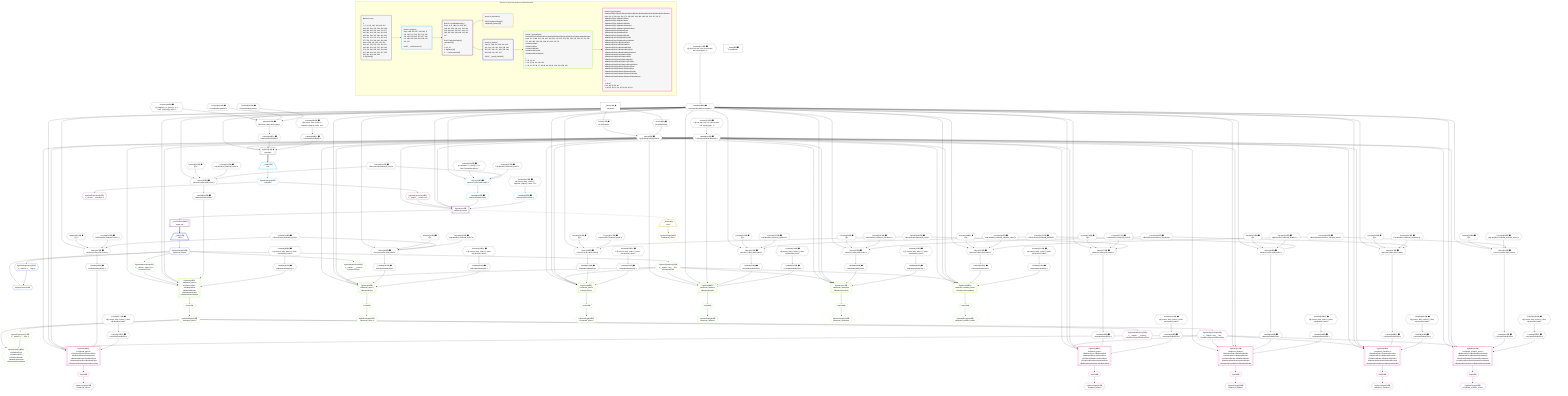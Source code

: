 %%{init: {'themeVariables': { 'fontSize': '12px'}}}%%
graph TD
    classDef path fill:#eee,stroke:#000,color:#000
    classDef plan fill:#fff,stroke-width:1px,color:#000
    classDef itemplan fill:#fff,stroke-width:2px,color:#000
    classDef unbatchedplan fill:#dff,stroke-width:1px,color:#000
    classDef sideeffectplan fill:#fcc,stroke-width:2px,color:#000
    classDef bucket fill:#f6f6f6,color:#000,stroke-width:2px,text-align:left


    %% plan dependencies
    PgSelect6[["PgSelect[6∈0] ➊<br />ᐸpeopleᐳ"]]:::plan
    Object9{{"Object[9∈0] ➊<br />ᐸ{pgSettings,withPgClient}ᐳ"}}:::plan
    Lambda188{{"Lambda[188∈0] ➊<br />ᐸcalculateShouldReverseOrderᐳ"}}:::plan
    Lambda191{{"Lambda[191∈0] ➊<br />ᐸcalculateLimitAndOffsetSQLᐳ"}}:::plan
    Lambda364{{"Lambda[364∈0] ➊<br />ᐸcalculateOrderBySQLᐳ"}}:::plan
    Lambda369{{"Lambda[369∈0] ➊<br />ᐸcalculateOrderBySQLᐳ"}}:::plan
    Object9 & Lambda188 & Lambda191 & Lambda364 & Lambda369 --> PgSelect6
    Object195{{"Object[195∈0] ➊<br />ᐸ{reverse,orders,alias,codec}ᐳ"}}:::plan
    Constant192{{"Constant[192∈0] ➊<br />ᐸ[]ᐳ"}}:::plan
    Constant193{{"Constant[193∈0] ➊<br />ᐸsql.identifier(”relational_topics”)ᐳ"}}:::plan
    Constant194{{"Constant[194∈0] ➊<br />ᐸRecordCodec(relational_topics)ᐳ"}}:::plan
    Lambda188 & Constant192 & Constant193 & Constant194 --> Object195
    Object209{{"Object[209∈0] ➊<br />ᐸ{reverse,orders,alias,codec}ᐳ"}}:::plan
    Constant206{{"Constant[206∈0] ➊<br />ᐸ[]ᐳ"}}:::plan
    Constant207{{"Constant[207∈0] ➊<br />ᐸsql.identifier(”relational_posts”)ᐳ"}}:::plan
    Constant208{{"Constant[208∈0] ➊<br />ᐸRecordCodec(relational_posts)ᐳ"}}:::plan
    Lambda188 & Constant206 & Constant207 & Constant208 --> Object209
    Object223{{"Object[223∈0] ➊<br />ᐸ{reverse,orders,alias,codec}ᐳ"}}:::plan
    Constant220{{"Constant[220∈0] ➊<br />ᐸ[]ᐳ"}}:::plan
    Constant221{{"Constant[221∈0] ➊<br />ᐸsql.identifier(”relational_dividers”)ᐳ"}}:::plan
    Constant222{{"Constant[222∈0] ➊<br />ᐸRecordCodec(relational_dividers)ᐳ"}}:::plan
    Lambda188 & Constant220 & Constant221 & Constant222 --> Object223
    Object237{{"Object[237∈0] ➊<br />ᐸ{reverse,orders,alias,codec}ᐳ"}}:::plan
    Constant234{{"Constant[234∈0] ➊<br />ᐸ[]ᐳ"}}:::plan
    Constant235{{"Constant[235∈0] ➊<br />ᐸsql.identifier(”relational_checklists”)ᐳ"}}:::plan
    Constant236{{"Constant[236∈0] ➊<br />ᐸRecordCodec(relational_checklists)ᐳ"}}:::plan
    Lambda188 & Constant234 & Constant235 & Constant236 --> Object237
    Object251{{"Object[251∈0] ➊<br />ᐸ{reverse,orders,alias,codec}ᐳ"}}:::plan
    Constant248{{"Constant[248∈0] ➊<br />ᐸ[]ᐳ"}}:::plan
    Constant249{{"Constant[249∈0] ➊<br />ᐸsql.identifier(”relational_checklist_items”)ᐳ"}}:::plan
    Constant250{{"Constant[250∈0] ➊<br />ᐸRecordCodec(relational_checklist_items)ᐳ"}}:::plan
    Lambda188 & Constant248 & Constant249 & Constant250 --> Object251
    Object265{{"Object[265∈0] ➊<br />ᐸ{reverse,orders,alias,codec}ᐳ"}}:::plan
    Constant262{{"Constant[262∈0] ➊<br />ᐸ[]ᐳ"}}:::plan
    Constant263{{"Constant[263∈0] ➊<br />ᐸsql.identifier(”relational_topics”)ᐳ"}}:::plan
    Lambda188 & Constant262 & Constant263 & Constant194 --> Object265
    Object279{{"Object[279∈0] ➊<br />ᐸ{reverse,orders,alias,codec}ᐳ"}}:::plan
    Constant276{{"Constant[276∈0] ➊<br />ᐸ[]ᐳ"}}:::plan
    Constant277{{"Constant[277∈0] ➊<br />ᐸsql.identifier(”relational_posts”)ᐳ"}}:::plan
    Lambda188 & Constant276 & Constant277 & Constant208 --> Object279
    Object293{{"Object[293∈0] ➊<br />ᐸ{reverse,orders,alias,codec}ᐳ"}}:::plan
    Constant290{{"Constant[290∈0] ➊<br />ᐸ[]ᐳ"}}:::plan
    Constant291{{"Constant[291∈0] ➊<br />ᐸsql.identifier(”relational_dividers”)ᐳ"}}:::plan
    Lambda188 & Constant290 & Constant291 & Constant222 --> Object293
    Object307{{"Object[307∈0] ➊<br />ᐸ{reverse,orders,alias,codec}ᐳ"}}:::plan
    Constant304{{"Constant[304∈0] ➊<br />ᐸ[]ᐳ"}}:::plan
    Constant305{{"Constant[305∈0] ➊<br />ᐸsql.identifier(”relational_checklists”)ᐳ"}}:::plan
    Lambda188 & Constant304 & Constant305 & Constant236 --> Object307
    Object321{{"Object[321∈0] ➊<br />ᐸ{reverse,orders,alias,codec}ᐳ"}}:::plan
    Constant318{{"Constant[318∈0] ➊<br />ᐸ[]ᐳ"}}:::plan
    Constant319{{"Constant[319∈0] ➊<br />ᐸsql.identifier(”relational_checklist_items”)ᐳ"}}:::plan
    Lambda188 & Constant318 & Constant319 & Constant250 --> Object321
    Object335{{"Object[335∈0] ➊<br />ᐸ{reverse,orders,alias,codec}ᐳ"}}:::plan
    Constant332{{"Constant[332∈0] ➊<br />ᐸ[]ᐳ"}}:::plan
    Constant333{{"Constant[333∈0] ➊<br />ᐸsql.identifier(”relational_items”)ᐳ"}}:::plan
    Constant334{{"Constant[334∈0] ➊<br />ᐸRecordCodec(relational_items)ᐳ"}}:::plan
    Lambda188 & Constant332 & Constant333 & Constant334 --> Object335
    Object363{{"Object[363∈0] ➊<br />ᐸ{reverse,orders,alias,codec}ᐳ"}}:::plan
    Constant360{{"Constant[360∈0] ➊<br />ᐸ[ { fragment: { n: [Array], f: 0, c: 1024, [Symbol(pg-sql2-tᐳ"}}:::plan
    Constant361{{"Constant[361∈0] ➊<br />ᐸsql.identifier(”people”)ᐳ"}}:::plan
    Constant362{{"Constant[362∈0] ➊<br />ᐸRecordCodec(people)ᐳ"}}:::plan
    Lambda188 & Constant360 & Constant361 & Constant362 --> Object363
    Access7{{"Access[7∈0] ➊<br />ᐸ2.pgSettingsᐳ"}}:::plan
    Access8{{"Access[8∈0] ➊<br />ᐸ2.withPgClientᐳ"}}:::plan
    Access7 & Access8 --> Object9
    __Value2["__Value[2∈0] ➊<br />ᐸcontextᐳ"]:::plan
    __Value2 --> Access7
    __Value2 --> Access8
    Constant370{{"Constant[370∈0] ➊<br />ᐸ§{ first: null, last: null, cursorLower: null, cursorUpper: ᐳ"}}:::plan
    Constant370 --> Lambda188
    Constant371{{"Constant[371∈0] ➊<br />ᐸ§{ first: null, last: null, cursorLower: null, cursorUpper: ᐳ"}}:::plan
    Constant371 --> Lambda191
    Lambda196{{"Lambda[196∈0] ➊<br />ᐸcalculateOrderBySQLᐳ"}}:::plan
    Object195 --> Lambda196
    Lambda201{{"Lambda[201∈0] ➊<br />ᐸcalculateOrderBySQLᐳ"}}:::plan
    Constant372{{"Constant[372∈0] ➊<br />ᐸ§{ reverse: false, orders: [], alias: sql.identifier(”relatiᐳ"}}:::plan
    Constant372 --> Lambda201
    Lambda210{{"Lambda[210∈0] ➊<br />ᐸcalculateOrderBySQLᐳ"}}:::plan
    Object209 --> Lambda210
    Lambda215{{"Lambda[215∈0] ➊<br />ᐸcalculateOrderBySQLᐳ"}}:::plan
    Constant373{{"Constant[373∈0] ➊<br />ᐸ§{ reverse: false, orders: [], alias: sql.identifier(”relatiᐳ"}}:::plan
    Constant373 --> Lambda215
    Lambda224{{"Lambda[224∈0] ➊<br />ᐸcalculateOrderBySQLᐳ"}}:::plan
    Object223 --> Lambda224
    Lambda229{{"Lambda[229∈0] ➊<br />ᐸcalculateOrderBySQLᐳ"}}:::plan
    Constant374{{"Constant[374∈0] ➊<br />ᐸ§{ reverse: false, orders: [], alias: sql.identifier(”relatiᐳ"}}:::plan
    Constant374 --> Lambda229
    Lambda238{{"Lambda[238∈0] ➊<br />ᐸcalculateOrderBySQLᐳ"}}:::plan
    Object237 --> Lambda238
    Lambda243{{"Lambda[243∈0] ➊<br />ᐸcalculateOrderBySQLᐳ"}}:::plan
    Constant375{{"Constant[375∈0] ➊<br />ᐸ§{ reverse: false, orders: [], alias: sql.identifier(”relatiᐳ"}}:::plan
    Constant375 --> Lambda243
    Lambda252{{"Lambda[252∈0] ➊<br />ᐸcalculateOrderBySQLᐳ"}}:::plan
    Object251 --> Lambda252
    Lambda257{{"Lambda[257∈0] ➊<br />ᐸcalculateOrderBySQLᐳ"}}:::plan
    Constant376{{"Constant[376∈0] ➊<br />ᐸ§{ reverse: false, orders: [], alias: sql.identifier(”relatiᐳ"}}:::plan
    Constant376 --> Lambda257
    Lambda266{{"Lambda[266∈0] ➊<br />ᐸcalculateOrderBySQLᐳ"}}:::plan
    Object265 --> Lambda266
    Lambda271{{"Lambda[271∈0] ➊<br />ᐸcalculateOrderBySQLᐳ"}}:::plan
    Constant377{{"Constant[377∈0] ➊<br />ᐸ§{ reverse: false, orders: [], alias: sql.identifier(”relatiᐳ"}}:::plan
    Constant377 --> Lambda271
    Lambda280{{"Lambda[280∈0] ➊<br />ᐸcalculateOrderBySQLᐳ"}}:::plan
    Object279 --> Lambda280
    Lambda285{{"Lambda[285∈0] ➊<br />ᐸcalculateOrderBySQLᐳ"}}:::plan
    Constant378{{"Constant[378∈0] ➊<br />ᐸ§{ reverse: false, orders: [], alias: sql.identifier(”relatiᐳ"}}:::plan
    Constant378 --> Lambda285
    Lambda294{{"Lambda[294∈0] ➊<br />ᐸcalculateOrderBySQLᐳ"}}:::plan
    Object293 --> Lambda294
    Lambda299{{"Lambda[299∈0] ➊<br />ᐸcalculateOrderBySQLᐳ"}}:::plan
    Constant379{{"Constant[379∈0] ➊<br />ᐸ§{ reverse: false, orders: [], alias: sql.identifier(”relatiᐳ"}}:::plan
    Constant379 --> Lambda299
    Lambda308{{"Lambda[308∈0] ➊<br />ᐸcalculateOrderBySQLᐳ"}}:::plan
    Object307 --> Lambda308
    Lambda313{{"Lambda[313∈0] ➊<br />ᐸcalculateOrderBySQLᐳ"}}:::plan
    Constant380{{"Constant[380∈0] ➊<br />ᐸ§{ reverse: false, orders: [], alias: sql.identifier(”relatiᐳ"}}:::plan
    Constant380 --> Lambda313
    Lambda322{{"Lambda[322∈0] ➊<br />ᐸcalculateOrderBySQLᐳ"}}:::plan
    Object321 --> Lambda322
    Lambda327{{"Lambda[327∈0] ➊<br />ᐸcalculateOrderBySQLᐳ"}}:::plan
    Constant381{{"Constant[381∈0] ➊<br />ᐸ§{ reverse: false, orders: [], alias: sql.identifier(”relatiᐳ"}}:::plan
    Constant381 --> Lambda327
    Lambda336{{"Lambda[336∈0] ➊<br />ᐸcalculateOrderBySQLᐳ"}}:::plan
    Object335 --> Lambda336
    Lambda341{{"Lambda[341∈0] ➊<br />ᐸcalculateOrderBySQLᐳ"}}:::plan
    Constant382{{"Constant[382∈0] ➊<br />ᐸ§{ reverse: false, orders: [], alias: sql.identifier(”relatiᐳ"}}:::plan
    Constant382 --> Lambda341
    Object363 --> Lambda364
    Constant384{{"Constant[384∈0] ➊<br />ᐸ§{ reverse: false, orders: [ { fragment: [Object], codec: Coᐳ"}}:::plan
    Constant384 --> Lambda369
    __Value4["__Value[4∈0] ➊<br />ᐸrootValueᐳ"]:::plan
    Constant346{{"Constant[346∈0] ➊<br />ᐸ[ { fragment: { n: [Array], f: 0, c: 266, [Symbol(pg-sql2-tyᐳ"}}:::plan
    Constant347{{"Constant[347∈0] ➊<br />ᐸsql.identifier(”relational_items”)ᐳ"}}:::plan
    Constant383{{"Constant[383∈0] ➊<br />ᐸ§{ reverse: false, orders: [ { fragment: [Object], codec: Coᐳ"}}:::plan
    Object349{{"Object[349∈1] ➊<br />ᐸ{reverse,orders,alias,codec}ᐳ"}}:::plan
    Lambda188 & Constant346 & Constant347 & Constant334 --> Object349
    __Item10[/"__Item[10∈1]<br />ᐸ6ᐳ"\]:::itemplan
    PgSelect6 ==> __Item10
    PgSelectSingle11{{"PgSelectSingle[11∈1]<br />ᐸpeopleᐳ"}}:::plan
    __Item10 --> PgSelectSingle11
    Lambda350{{"Lambda[350∈1] ➊<br />ᐸcalculateOrderBySQLᐳ"}}:::plan
    Object349 --> Lambda350
    Lambda355{{"Lambda[355∈1] ➊<br />ᐸcalculateOrderBySQLᐳ"}}:::plan
    Constant383 --> Lambda355
    PgSelect14[["PgSelect[14∈2]<br />ᐸrelational_itemsᐳ"]]:::plan
    PgClassExpression13{{"PgClassExpression[13∈2]<br />ᐸ__people__.”person_id”ᐳ"}}:::plan
    Object9 & PgClassExpression13 & Lambda188 & Lambda191 & Lambda350 & Lambda355 --> PgSelect14
    PgClassExpression12{{"PgClassExpression[12∈2]<br />ᐸ__people__.”username”ᐳ"}}:::plan
    PgSelectSingle11 --> PgClassExpression12
    PgSelectSingle11 --> PgClassExpression13
    __ListTransform18[["__ListTransform[18∈2]<br />ᐸeach:14ᐳ"]]:::plan
    PgSelect14 --> __ListTransform18
    __Item19[/"__Item[19∈3]<br />ᐸ14ᐳ"\]:::itemplan
    PgSelect14 -.-> __Item19
    PgSelectSingle20{{"PgSelectSingle[20∈3]<br />ᐸrelational_itemsᐳ"}}:::plan
    __Item19 --> PgSelectSingle20
    PgPolymorphic24{{"PgPolymorphic[24∈4]"}}:::plan
    PgSelectSingle22{{"PgSelectSingle[22∈4]<br />ᐸrelational_itemsᐳ"}}:::plan
    PgClassExpression23{{"PgClassExpression[23∈4]<br />ᐸ__relation...s__.”type”ᐳ"}}:::plan
    PgSelectSingle22 & PgClassExpression23 --> PgPolymorphic24
    __Item21[/"__Item[21∈4]<br />ᐸ18ᐳ"\]:::itemplan
    __ListTransform18 ==> __Item21
    __Item21 --> PgSelectSingle22
    PgSelectSingle22 --> PgClassExpression23
    PgSelect26[["PgSelect[26∈5]<br />ᐸrelational_topicsᐳ<br />ᐳRelationalTopic"]]:::plan
    PgClassExpression25{{"PgClassExpression[25∈5]<br />ᐸ__relation...ems__.”id”ᐳ<br />ᐳRelationalTopic"}}:::plan
    Object9 & PgClassExpression25 & Lambda188 & Lambda191 & Lambda196 & Lambda201 --> PgSelect26
    PgSelect33[["PgSelect[33∈5]<br />ᐸrelational_itemsᐳ<br />ᐳRelationalTopic<br />ᐳRelationalPost<br />ᐳRelationalDivider<br />ᐳRelationalChecklist<br />ᐳRelationalChecklistItem"]]:::plan
    PgClassExpression32{{"PgClassExpression[32∈5]<br />ᐸ__relation...parent_id”ᐳ<br />ᐳRelationalTopic"}}:::plan
    Object9 & PgClassExpression32 & Lambda188 & Lambda191 & Lambda336 & Lambda341 --> PgSelect33
    PgSelect66[["PgSelect[66∈5]<br />ᐸrelational_postsᐳ<br />ᐳRelationalPost"]]:::plan
    Object9 & PgClassExpression25 & Lambda188 & Lambda191 & Lambda210 & Lambda215 --> PgSelect66
    PgSelect96[["PgSelect[96∈5]<br />ᐸrelational_dividersᐳ<br />ᐳRelationalDivider"]]:::plan
    Object9 & PgClassExpression25 & Lambda188 & Lambda191 & Lambda224 & Lambda229 --> PgSelect96
    PgSelect126[["PgSelect[126∈5]<br />ᐸrelational_checklistsᐳ<br />ᐳRelationalChecklist"]]:::plan
    Object9 & PgClassExpression25 & Lambda188 & Lambda191 & Lambda238 & Lambda243 --> PgSelect126
    PgSelect156[["PgSelect[156∈5]<br />ᐸrelational_checklist_itemsᐳ<br />ᐳRelationalChecklistItem"]]:::plan
    Object9 & PgClassExpression25 & Lambda188 & Lambda191 & Lambda252 & Lambda257 --> PgSelect156
    PgPolymorphic38{{"PgPolymorphic[38∈5]<br />ᐳRelationalTopic<br />ᐳRelationalPost<br />ᐳRelationalDivider<br />ᐳRelationalChecklist<br />ᐳRelationalChecklistItem"}}:::plan
    PgSelectSingle36{{"PgSelectSingle[36∈5]<br />ᐸrelational_itemsᐳ"}}:::plan
    PgClassExpression37{{"PgClassExpression[37∈5]<br />ᐸ__relation...s__.”type”ᐳ"}}:::plan
    PgSelectSingle36 & PgClassExpression37 --> PgPolymorphic38
    PgSelectSingle22 --> PgClassExpression25
    First30{{"First[30∈5]"}}:::plan
    PgSelect26 --> First30
    PgSelectSingle31{{"PgSelectSingle[31∈5]<br />ᐸrelational_topicsᐳ"}}:::plan
    First30 --> PgSelectSingle31
    PgSelectSingle22 --> PgClassExpression32
    First35{{"First[35∈5]"}}:::plan
    PgSelect33 --> First35
    First35 --> PgSelectSingle36
    PgSelectSingle36 --> PgClassExpression37
    PgClassExpression65{{"PgClassExpression[65∈5]<br />ᐸ__relation...__.”type2”ᐳ<br />ᐳRelationalTopic"}}:::plan
    PgSelectSingle22 --> PgClassExpression65
    First68{{"First[68∈5]"}}:::plan
    PgSelect66 --> First68
    PgSelectSingle69{{"PgSelectSingle[69∈5]<br />ᐸrelational_postsᐳ"}}:::plan
    First68 --> PgSelectSingle69
    First98{{"First[98∈5]"}}:::plan
    PgSelect96 --> First98
    PgSelectSingle99{{"PgSelectSingle[99∈5]<br />ᐸrelational_dividersᐳ"}}:::plan
    First98 --> PgSelectSingle99
    First128{{"First[128∈5]"}}:::plan
    PgSelect126 --> First128
    PgSelectSingle129{{"PgSelectSingle[129∈5]<br />ᐸrelational_checklistsᐳ"}}:::plan
    First128 --> PgSelectSingle129
    First158{{"First[158∈5]"}}:::plan
    PgSelect156 --> First158
    PgSelectSingle159{{"PgSelectSingle[159∈5]<br />ᐸrelational_checklist_itemsᐳ"}}:::plan
    First158 --> PgSelectSingle159
    PgSelect40[["PgSelect[40∈6]<br />ᐸrelational_topicsᐳ<br />ᐳRelationalTopicᐳRelationalTopic<br />ᐳRelationalPostᐳRelationalTopic<br />ᐳRelationalDividerᐳRelationalTopic<br />ᐳRelationalChecklistᐳRelationalTopic<br />ᐳRelationalChecklistItemᐳRelationalTopic"]]:::plan
    PgClassExpression39{{"PgClassExpression[39∈6]<br />ᐸ__relation...ems__.”id”ᐳ<br />ᐳRelationalTopicᐳRelationalTopic"}}:::plan
    Object9 & PgClassExpression39 & Lambda188 & Lambda191 & Lambda266 & Lambda271 --> PgSelect40
    PgSelect48[["PgSelect[48∈6]<br />ᐸrelational_postsᐳ<br />ᐳRelationalTopicᐳRelationalPost<br />ᐳRelationalPostᐳRelationalPost<br />ᐳRelationalDividerᐳRelationalPost<br />ᐳRelationalChecklistᐳRelationalPost<br />ᐳRelationalChecklistItemᐳRelationalPost"]]:::plan
    Object9 & PgClassExpression39 & Lambda188 & Lambda191 & Lambda280 & Lambda285 --> PgSelect48
    PgSelect52[["PgSelect[52∈6]<br />ᐸrelational_dividersᐳ<br />ᐳRelationalTopicᐳRelationalDivider<br />ᐳRelationalPostᐳRelationalDivider<br />ᐳRelationalDividerᐳRelationalDivider<br />ᐳRelationalChecklistᐳRelationalDivider<br />ᐳRelationalChecklistItemᐳRelationalDivider"]]:::plan
    Object9 & PgClassExpression39 & Lambda188 & Lambda191 & Lambda294 & Lambda299 --> PgSelect52
    PgSelect56[["PgSelect[56∈6]<br />ᐸrelational_checklistsᐳ<br />ᐳRelationalTopicᐳRelationalChecklist<br />ᐳRelationalPostᐳRelationalChecklist<br />ᐳRelationalDividerᐳRelationalChecklist<br />ᐳRelationalChecklistᐳRelationalChecklist<br />ᐳRelationalChecklistItemᐳRelationalChecklist"]]:::plan
    Object9 & PgClassExpression39 & Lambda188 & Lambda191 & Lambda308 & Lambda313 --> PgSelect56
    PgSelect60[["PgSelect[60∈6]<br />ᐸrelational_checklist_itemsᐳ<br />ᐳRelationalTopicᐳRelationalChecklistItem<br />ᐳRelationalPostᐳRelationalChecklistItem<br />ᐳRelationalDividerᐳRelationalChecklistItem<br />ᐳRelationalChecklistᐳRelationalChecklistItem<br />ᐳRelationalChecklistItemᐳRelationalChecklistItem"]]:::plan
    Object9 & PgClassExpression39 & Lambda188 & Lambda191 & Lambda322 & Lambda327 --> PgSelect60
    PgSelectSingle36 --> PgClassExpression39
    First44{{"First[44∈6]"}}:::plan
    PgSelect40 --> First44
    PgSelectSingle45{{"PgSelectSingle[45∈6]<br />ᐸrelational_topicsᐳ"}}:::plan
    First44 --> PgSelectSingle45
    PgClassExpression47{{"PgClassExpression[47∈6]<br />ᐸ__relation...__.”type2”ᐳ<br />ᐳRelationalTopicᐳRelationalTopic"}}:::plan
    PgSelectSingle36 --> PgClassExpression47
    First50{{"First[50∈6]"}}:::plan
    PgSelect48 --> First50
    PgSelectSingle51{{"PgSelectSingle[51∈6]<br />ᐸrelational_postsᐳ"}}:::plan
    First50 --> PgSelectSingle51
    First54{{"First[54∈6]"}}:::plan
    PgSelect52 --> First54
    PgSelectSingle55{{"PgSelectSingle[55∈6]<br />ᐸrelational_dividersᐳ"}}:::plan
    First54 --> PgSelectSingle55
    First58{{"First[58∈6]"}}:::plan
    PgSelect56 --> First58
    PgSelectSingle59{{"PgSelectSingle[59∈6]<br />ᐸrelational_checklistsᐳ"}}:::plan
    First58 --> PgSelectSingle59
    First62{{"First[62∈6]"}}:::plan
    PgSelect60 --> First62
    PgSelectSingle63{{"PgSelectSingle[63∈6]<br />ᐸrelational_checklist_itemsᐳ"}}:::plan
    First62 --> PgSelectSingle63

    %% define steps

    subgraph "Buckets for queries/interfaces-relational/nested"
    Bucket0("Bucket 0 (root)<br /><br />1: <br />ᐳ: 7, 8, 192, 193, 194, 206, 207, 208, 220, 221, 222, 234, 235, 236, 248, 249, 250, 262, 263, 276, 277, 290, 291, 304, 305, 318, 319, 332, 333, 334, 346, 347, 360, 361, 362, 370, 371, 372, 373, 374, 375, 376, 377, 378, 379, 380, 381, 382, 383, 384, 9, 188, 191, 195, 196, 201, 209, 210, 215, 223, 224, 229, 237, 238, 243, 251, 252, 257, 265, 266, 271, 279, 280, 285, 293, 294, 299, 307, 308, 313, 321, 322, 327, 335, 336, 341, 363, 364, 369<br />2: PgSelect[6]"):::bucket
    classDef bucket0 stroke:#696969
    class Bucket0,__Value2,__Value4,PgSelect6,Access7,Access8,Object9,Lambda188,Lambda191,Constant192,Constant193,Constant194,Object195,Lambda196,Lambda201,Constant206,Constant207,Constant208,Object209,Lambda210,Lambda215,Constant220,Constant221,Constant222,Object223,Lambda224,Lambda229,Constant234,Constant235,Constant236,Object237,Lambda238,Lambda243,Constant248,Constant249,Constant250,Object251,Lambda252,Lambda257,Constant262,Constant263,Object265,Lambda266,Lambda271,Constant276,Constant277,Object279,Lambda280,Lambda285,Constant290,Constant291,Object293,Lambda294,Lambda299,Constant304,Constant305,Object307,Lambda308,Lambda313,Constant318,Constant319,Object321,Lambda322,Lambda327,Constant332,Constant333,Constant334,Object335,Lambda336,Lambda341,Constant346,Constant347,Constant360,Constant361,Constant362,Object363,Lambda364,Lambda369,Constant370,Constant371,Constant372,Constant373,Constant374,Constant375,Constant376,Constant377,Constant378,Constant379,Constant380,Constant381,Constant382,Constant383,Constant384 bucket0
    Bucket1("Bucket 1 (listItem)<br />Deps: 188, 346, 347, 334, 383, 9, 191, 196, 201, 336, 341, 210, 215, 224, 229, 238, 243, 252, 257, 266, 271, 280, 285, 294, 299, 308, 313, 322, 327<br /><br />ROOT __Item{1}ᐸ6ᐳ[10]"):::bucket
    classDef bucket1 stroke:#00bfff
    class Bucket1,__Item10,PgSelectSingle11,Object349,Lambda350,Lambda355 bucket1
    Bucket2("Bucket 2 (nullableBoundary)<br />Deps: 11, 9, 188, 191, 350, 355, 196, 201, 336, 341, 210, 215, 224, 229, 238, 243, 252, 257, 266, 271, 280, 285, 294, 299, 308, 313, 322, 327<br /><br />ROOT PgSelectSingle{1}ᐸpeopleᐳ[11]<br />1: <br />ᐳ: 12, 13<br />2: PgSelect[14]<br />3: __ListTransform[18]"):::bucket
    classDef bucket2 stroke:#7f007f
    class Bucket2,PgClassExpression12,PgClassExpression13,PgSelect14,__ListTransform18 bucket2
    Bucket3("Bucket 3 (subroutine)<br /><br />ROOT PgSelectSingle{3}ᐸrelational_itemsᐳ[20]"):::bucket
    classDef bucket3 stroke:#ffa500
    class Bucket3,__Item19,PgSelectSingle20 bucket3
    Bucket4("Bucket 4 (listItem)<br />Deps: 9, 188, 191, 196, 201, 336, 341, 210, 215, 224, 229, 238, 243, 252, 257, 266, 271, 280, 285, 294, 299, 308, 313, 322, 327<br /><br />ROOT __Item{4}ᐸ18ᐳ[21]"):::bucket
    classDef bucket4 stroke:#0000ff
    class Bucket4,__Item21,PgSelectSingle22,PgClassExpression23,PgPolymorphic24 bucket4
    Bucket5("Bucket 5 (polymorphic)<br />RelationalTopic,RelationalPost,RelationalDivider,RelationalChecklist,RelationalChecklistItem<br />Deps: 22, 9, 188, 191, 196, 201, 336, 341, 210, 215, 224, 229, 238, 243, 252, 257, 24, 266, 271, 280, 285, 294, 299, 308, 313, 322, 327, 23<br />ᐳRelationalTopic<br />ᐳRelationalPost<br />ᐳRelationalDivider<br />ᐳRelationalChecklist<br />ᐳRelationalChecklistItem<br /><br />1: <br />ᐳ: 25, 32, 65<br />2: 26, 33, 66, 96, 126, 156<br />ᐳ: 30, 31, 35, 36, 37, 38, 68, 69, 98, 99, 128, 129, 158, 159"):::bucket
    classDef bucket5 stroke:#7fff00
    class Bucket5,PgClassExpression25,PgSelect26,First30,PgSelectSingle31,PgClassExpression32,PgSelect33,First35,PgSelectSingle36,PgClassExpression37,PgPolymorphic38,PgClassExpression65,PgSelect66,First68,PgSelectSingle69,PgSelect96,First98,PgSelectSingle99,PgSelect126,First128,PgSelectSingle129,PgSelect156,First158,PgSelectSingle159 bucket5
    Bucket6("Bucket 6 (polymorphic)<br />RelationalTopic,RelationalPost,RelationalDivider,RelationalChecklist,RelationalChecklistItem<br />Deps: 36, 9, 188, 191, 266, 271, 280, 285, 294, 299, 308, 313, 322, 327, 38, 37<br />ᐳRelationalTopicᐳRelationalTopic<br />ᐳRelationalTopicᐳRelationalPost<br />ᐳRelationalTopicᐳRelationalDivider<br />ᐳRelationalTopicᐳRelationalChecklist<br />ᐳRelationalTopicᐳRelationalChecklistItem<br />ᐳRelationalPostᐳRelationalTopic<br />ᐳRelationalPostᐳRelationalPost<br />ᐳRelationalPostᐳRelationalDivider<br />ᐳRelationalPostᐳRelationalChecklist<br />ᐳRelationalPostᐳRelationalChecklistItem<br />ᐳRelationalDividerᐳRelationalTopic<br />ᐳRelationalDividerᐳRelationalPost<br />ᐳRelationalDividerᐳRelationalDivider<br />ᐳRelationalDividerᐳRelationalChecklist<br />ᐳRelationalDividerᐳRelationalChecklistItem<br />ᐳRelationalChecklistᐳRelationalTopic<br />ᐳRelationalChecklistᐳRelationalPost<br />ᐳRelationalChecklistᐳRelationalDivider<br />ᐳRelationalChecklistᐳRelationalChecklist<br />ᐳRelationalChecklistᐳRelationalChecklistItem<br />ᐳRelationalChecklistItemᐳRelationalTopic<br />ᐳRelationalChecklistItemᐳRelationalPost<br />ᐳRelationalChecklistItemᐳRelationalDivider<br />ᐳRelationalChecklistItemᐳRelationalChecklist<br />ᐳRelationalChecklistItemᐳRelationalChecklistItem<br /><br />1: <br />ᐳ: 39, 47<br />2: 40, 48, 52, 56, 60<br />ᐳ: 44, 45, 50, 51, 54, 55, 58, 59, 62, 63"):::bucket
    classDef bucket6 stroke:#ff1493
    class Bucket6,PgClassExpression39,PgSelect40,First44,PgSelectSingle45,PgClassExpression47,PgSelect48,First50,PgSelectSingle51,PgSelect52,First54,PgSelectSingle55,PgSelect56,First58,PgSelectSingle59,PgSelect60,First62,PgSelectSingle63 bucket6
    Bucket0 --> Bucket1
    Bucket1 --> Bucket2
    Bucket2 --> Bucket3 & Bucket4
    Bucket4 --> Bucket5
    Bucket5 --> Bucket6
    end
